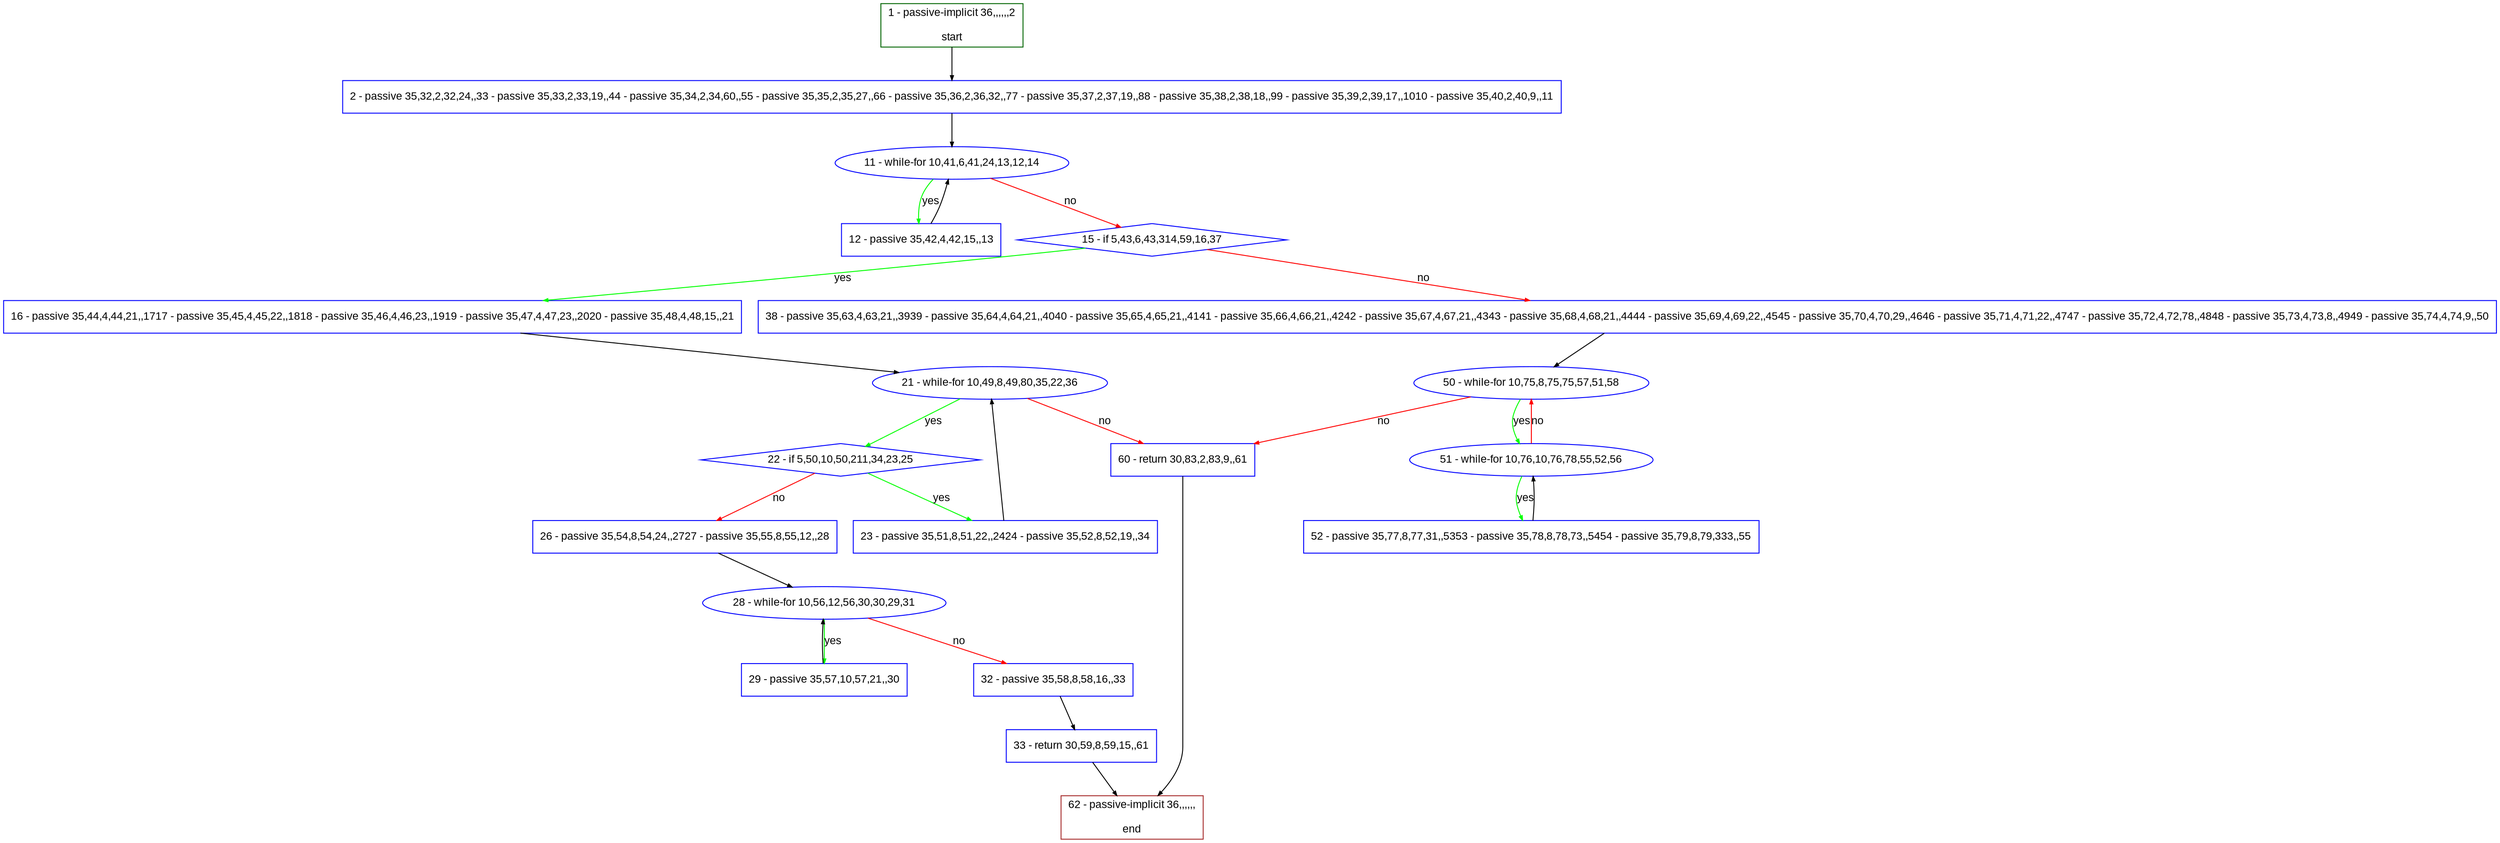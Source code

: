 digraph "" {
  graph [pack="true", label="", fontsize="12", packmode="clust", fontname="Arial", fillcolor="#FFFFCC", bgcolor="white", style="rounded,filled", compound="true"];
  node [node_initialized="no", label="", color="grey", fontsize="12", fillcolor="white", fontname="Arial", style="filled", shape="rectangle", compound="true", fixedsize="false"];
  edge [fontcolor="black", arrowhead="normal", arrowtail="none", arrowsize="0.5", ltail="", label="", color="black", fontsize="12", lhead="", fontname="Arial", dir="forward", compound="true"];
  __N1 [label="2 - passive 35,32,2,32,24,,33 - passive 35,33,2,33,19,,44 - passive 35,34,2,34,60,,55 - passive 35,35,2,35,27,,66 - passive 35,36,2,36,32,,77 - passive 35,37,2,37,19,,88 - passive 35,38,2,38,18,,99 - passive 35,39,2,39,17,,1010 - passive 35,40,2,40,9,,11", color="#0000ff", fillcolor="#ffffff", style="filled", shape="box"];
  __N2 [label="1 - passive-implicit 36,,,,,,2\n\nstart", color="#006400", fillcolor="#ffffff", style="filled", shape="box"];
  __N3 [label="11 - while-for 10,41,6,41,24,13,12,14", color="#0000ff", fillcolor="#ffffff", style="filled", shape="oval"];
  __N4 [label="12 - passive 35,42,4,42,15,,13", color="#0000ff", fillcolor="#ffffff", style="filled", shape="box"];
  __N5 [label="15 - if 5,43,6,43,314,59,16,37", color="#0000ff", fillcolor="#ffffff", style="filled", shape="diamond"];
  __N6 [label="16 - passive 35,44,4,44,21,,1717 - passive 35,45,4,45,22,,1818 - passive 35,46,4,46,23,,1919 - passive 35,47,4,47,23,,2020 - passive 35,48,4,48,15,,21", color="#0000ff", fillcolor="#ffffff", style="filled", shape="box"];
  __N7 [label="38 - passive 35,63,4,63,21,,3939 - passive 35,64,4,64,21,,4040 - passive 35,65,4,65,21,,4141 - passive 35,66,4,66,21,,4242 - passive 35,67,4,67,21,,4343 - passive 35,68,4,68,21,,4444 - passive 35,69,4,69,22,,4545 - passive 35,70,4,70,29,,4646 - passive 35,71,4,71,22,,4747 - passive 35,72,4,72,78,,4848 - passive 35,73,4,73,8,,4949 - passive 35,74,4,74,9,,50", color="#0000ff", fillcolor="#ffffff", style="filled", shape="box"];
  __N8 [label="21 - while-for 10,49,8,49,80,35,22,36", color="#0000ff", fillcolor="#ffffff", style="filled", shape="oval"];
  __N9 [label="22 - if 5,50,10,50,211,34,23,25", color="#0000ff", fillcolor="#ffffff", style="filled", shape="diamond"];
  __N10 [label="60 - return 30,83,2,83,9,,61", color="#0000ff", fillcolor="#ffffff", style="filled", shape="box"];
  __N11 [label="23 - passive 35,51,8,51,22,,2424 - passive 35,52,8,52,19,,34", color="#0000ff", fillcolor="#ffffff", style="filled", shape="box"];
  __N12 [label="26 - passive 35,54,8,54,24,,2727 - passive 35,55,8,55,12,,28", color="#0000ff", fillcolor="#ffffff", style="filled", shape="box"];
  __N13 [label="28 - while-for 10,56,12,56,30,30,29,31", color="#0000ff", fillcolor="#ffffff", style="filled", shape="oval"];
  __N14 [label="29 - passive 35,57,10,57,21,,30", color="#0000ff", fillcolor="#ffffff", style="filled", shape="box"];
  __N15 [label="32 - passive 35,58,8,58,16,,33", color="#0000ff", fillcolor="#ffffff", style="filled", shape="box"];
  __N16 [label="33 - return 30,59,8,59,15,,61", color="#0000ff", fillcolor="#ffffff", style="filled", shape="box"];
  __N17 [label="62 - passive-implicit 36,,,,,,\n\nend", color="#a52a2a", fillcolor="#ffffff", style="filled", shape="box"];
  __N18 [label="50 - while-for 10,75,8,75,75,57,51,58", color="#0000ff", fillcolor="#ffffff", style="filled", shape="oval"];
  __N19 [label="51 - while-for 10,76,10,76,78,55,52,56", color="#0000ff", fillcolor="#ffffff", style="filled", shape="oval"];
  __N20 [label="52 - passive 35,77,8,77,31,,5353 - passive 35,78,8,78,73,,5454 - passive 35,79,8,79,333,,55", color="#0000ff", fillcolor="#ffffff", style="filled", shape="box"];
  __N2 -> __N1 [arrowhead="normal", arrowtail="none", color="#000000", label="", dir="forward"];
  __N1 -> __N3 [arrowhead="normal", arrowtail="none", color="#000000", label="", dir="forward"];
  __N3 -> __N4 [arrowhead="normal", arrowtail="none", color="#00ff00", label="yes", dir="forward"];
  __N4 -> __N3 [arrowhead="normal", arrowtail="none", color="#000000", label="", dir="forward"];
  __N3 -> __N5 [arrowhead="normal", arrowtail="none", color="#ff0000", label="no", dir="forward"];
  __N5 -> __N6 [arrowhead="normal", arrowtail="none", color="#00ff00", label="yes", dir="forward"];
  __N5 -> __N7 [arrowhead="normal", arrowtail="none", color="#ff0000", label="no", dir="forward"];
  __N6 -> __N8 [arrowhead="normal", arrowtail="none", color="#000000", label="", dir="forward"];
  __N8 -> __N9 [arrowhead="normal", arrowtail="none", color="#00ff00", label="yes", dir="forward"];
  __N8 -> __N10 [arrowhead="normal", arrowtail="none", color="#ff0000", label="no", dir="forward"];
  __N9 -> __N11 [arrowhead="normal", arrowtail="none", color="#00ff00", label="yes", dir="forward"];
  __N9 -> __N12 [arrowhead="normal", arrowtail="none", color="#ff0000", label="no", dir="forward"];
  __N11 -> __N8 [arrowhead="normal", arrowtail="none", color="#000000", label="", dir="forward"];
  __N12 -> __N13 [arrowhead="normal", arrowtail="none", color="#000000", label="", dir="forward"];
  __N13 -> __N14 [arrowhead="normal", arrowtail="none", color="#00ff00", label="yes", dir="forward"];
  __N14 -> __N13 [arrowhead="normal", arrowtail="none", color="#000000", label="", dir="forward"];
  __N13 -> __N15 [arrowhead="normal", arrowtail="none", color="#ff0000", label="no", dir="forward"];
  __N15 -> __N16 [arrowhead="normal", arrowtail="none", color="#000000", label="", dir="forward"];
  __N16 -> __N17 [arrowhead="normal", arrowtail="none", color="#000000", label="", dir="forward"];
  __N7 -> __N18 [arrowhead="normal", arrowtail="none", color="#000000", label="", dir="forward"];
  __N18 -> __N19 [arrowhead="normal", arrowtail="none", color="#00ff00", label="yes", dir="forward"];
  __N19 -> __N18 [arrowhead="normal", arrowtail="none", color="#ff0000", label="no", dir="forward"];
  __N18 -> __N10 [arrowhead="normal", arrowtail="none", color="#ff0000", label="no", dir="forward"];
  __N19 -> __N20 [arrowhead="normal", arrowtail="none", color="#00ff00", label="yes", dir="forward"];
  __N20 -> __N19 [arrowhead="normal", arrowtail="none", color="#000000", label="", dir="forward"];
  __N10 -> __N17 [arrowhead="normal", arrowtail="none", color="#000000", label="", dir="forward"];
}
